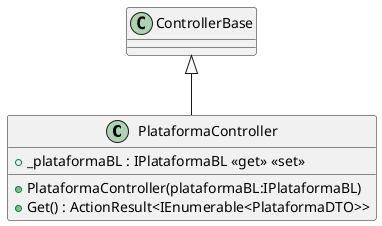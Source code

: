 @startuml
class PlataformaController {
    + _plataformaBL : IPlataformaBL <<get>> <<set>>
    + PlataformaController(plataformaBL:IPlataformaBL)
    + Get() : ActionResult<IEnumerable<PlataformaDTO>>
}
ControllerBase <|-- PlataformaController
@enduml
